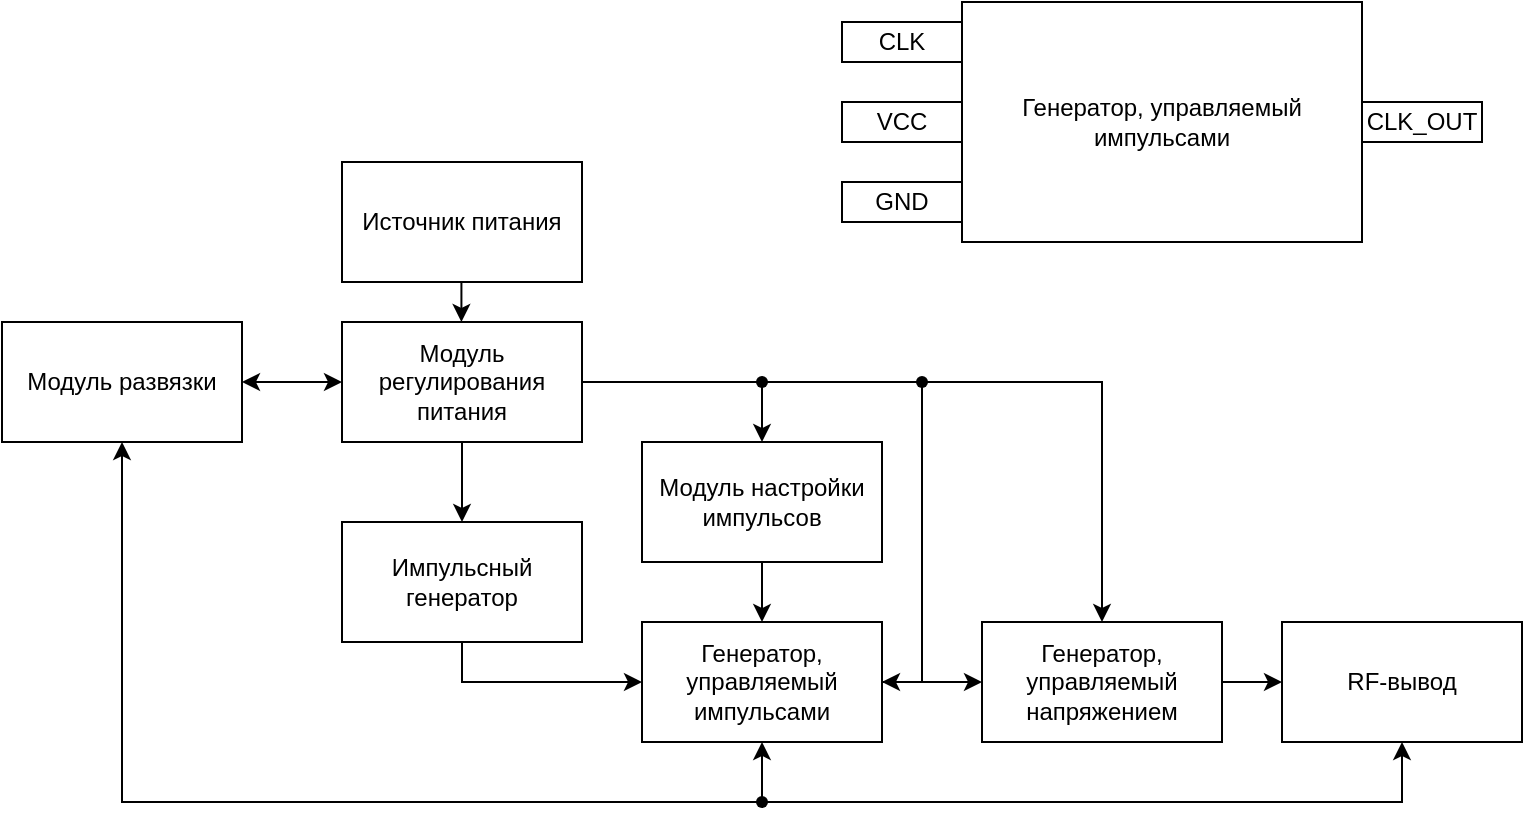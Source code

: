 <mxfile version="24.0.4" type="device">
  <diagram name="Page-1" id="Tm5-Pf5zLw2kzrvyumlG">
    <mxGraphModel dx="819" dy="482" grid="1" gridSize="10" guides="1" tooltips="1" connect="1" arrows="1" fold="1" page="1" pageScale="1" pageWidth="850" pageHeight="1100" math="0" shadow="0">
      <root>
        <mxCell id="0" />
        <mxCell id="1" parent="0" />
        <mxCell id="Ixpic3u72azCKcVnDw46-1" value="Источник питания" style="rounded=0;whiteSpace=wrap;html=1;" parent="1" vertex="1">
          <mxGeometry x="210" y="240" width="120" height="60" as="geometry" />
        </mxCell>
        <mxCell id="Ixpic3u72azCKcVnDw46-2" value="Модуль регулирования питания" style="rounded=0;whiteSpace=wrap;html=1;" parent="1" vertex="1">
          <mxGeometry x="210" y="320" width="120" height="60" as="geometry" />
        </mxCell>
        <mxCell id="Ixpic3u72azCKcVnDw46-3" value="Импульсный генератор" style="rounded=0;whiteSpace=wrap;html=1;" parent="1" vertex="1">
          <mxGeometry x="210" y="420" width="120" height="60" as="geometry" />
        </mxCell>
        <mxCell id="Ixpic3u72azCKcVnDw46-4" value="Генератор, управляемый импульсами" style="rounded=0;whiteSpace=wrap;html=1;" parent="1" vertex="1">
          <mxGeometry x="360" y="470" width="120" height="60" as="geometry" />
        </mxCell>
        <mxCell id="Ixpic3u72azCKcVnDw46-5" value="Генератор, управляемый напряжением" style="rounded=0;whiteSpace=wrap;html=1;" parent="1" vertex="1">
          <mxGeometry x="530" y="470" width="120" height="60" as="geometry" />
        </mxCell>
        <mxCell id="Ixpic3u72azCKcVnDw46-6" value="RF-вывод" style="rounded=0;whiteSpace=wrap;html=1;" parent="1" vertex="1">
          <mxGeometry x="680" y="470" width="120" height="60" as="geometry" />
        </mxCell>
        <mxCell id="Ixpic3u72azCKcVnDw46-8" value="" style="endArrow=classic;html=1;rounded=0;" parent="1" edge="1">
          <mxGeometry width="50" height="50" relative="1" as="geometry">
            <mxPoint x="269.71" y="300" as="sourcePoint" />
            <mxPoint x="269.71" y="320" as="targetPoint" />
          </mxGeometry>
        </mxCell>
        <mxCell id="Ixpic3u72azCKcVnDw46-9" value="" style="endArrow=classic;html=1;rounded=0;" parent="1" source="Ixpic3u72azCKcVnDw46-2" target="Ixpic3u72azCKcVnDw46-3" edge="1">
          <mxGeometry width="50" height="50" relative="1" as="geometry">
            <mxPoint x="269.71" y="380" as="sourcePoint" />
            <mxPoint x="269.71" y="400" as="targetPoint" />
          </mxGeometry>
        </mxCell>
        <mxCell id="Ixpic3u72azCKcVnDw46-10" value="" style="endArrow=classic;html=1;rounded=0;" parent="1" source="Ixpic3u72azCKcVnDw46-3" edge="1" target="Ixpic3u72azCKcVnDw46-4">
          <mxGeometry width="50" height="50" relative="1" as="geometry">
            <mxPoint x="269.71" y="460" as="sourcePoint" />
            <mxPoint x="360" y="510" as="targetPoint" />
            <Array as="points">
              <mxPoint x="270" y="500" />
            </Array>
          </mxGeometry>
        </mxCell>
        <mxCell id="Ixpic3u72azCKcVnDw46-11" value="" style="endArrow=classic;html=1;rounded=0;" parent="1" edge="1" target="Ixpic3u72azCKcVnDw46-5" source="Ixpic3u72azCKcVnDw46-4">
          <mxGeometry width="50" height="50" relative="1" as="geometry">
            <mxPoint x="480" y="520" as="sourcePoint" />
            <mxPoint x="530" y="520" as="targetPoint" />
          </mxGeometry>
        </mxCell>
        <mxCell id="Ixpic3u72azCKcVnDw46-12" value="" style="endArrow=classic;html=1;rounded=0;" parent="1" source="Ixpic3u72azCKcVnDw46-5" target="Ixpic3u72azCKcVnDw46-6" edge="1">
          <mxGeometry width="50" height="50" relative="1" as="geometry">
            <mxPoint x="429.71" y="550" as="sourcePoint" />
            <mxPoint x="429.71" y="570" as="targetPoint" />
          </mxGeometry>
        </mxCell>
        <mxCell id="Ixpic3u72azCKcVnDw46-14" value="" style="endArrow=classic;html=1;rounded=0;" parent="1" source="Ixpic3u72azCKcVnDw46-2" target="Ixpic3u72azCKcVnDw46-5" edge="1">
          <mxGeometry width="50" height="50" relative="1" as="geometry">
            <mxPoint x="440" y="640" as="sourcePoint" />
            <mxPoint x="600" y="460" as="targetPoint" />
            <Array as="points">
              <mxPoint x="590" y="350" />
            </Array>
          </mxGeometry>
        </mxCell>
        <mxCell id="eTzenVOBAnORxnCVNSbF-1" value="Модуль настройки импульсов" style="rounded=0;whiteSpace=wrap;html=1;" parent="1" vertex="1">
          <mxGeometry x="360" y="380" width="120" height="60" as="geometry" />
        </mxCell>
        <mxCell id="eTzenVOBAnORxnCVNSbF-2" value="" style="endArrow=classic;html=1;rounded=0;" parent="1" target="eTzenVOBAnORxnCVNSbF-1" edge="1">
          <mxGeometry width="50" height="50" relative="1" as="geometry">
            <mxPoint x="420" y="350" as="sourcePoint" />
            <mxPoint x="280" y="410" as="targetPoint" />
          </mxGeometry>
        </mxCell>
        <mxCell id="eTzenVOBAnORxnCVNSbF-3" value="" style="endArrow=classic;html=1;rounded=0;" parent="1" source="eTzenVOBAnORxnCVNSbF-1" target="Ixpic3u72azCKcVnDw46-4" edge="1">
          <mxGeometry width="50" height="50" relative="1" as="geometry">
            <mxPoint x="340" y="440" as="sourcePoint" />
            <mxPoint x="370" y="440" as="targetPoint" />
          </mxGeometry>
        </mxCell>
        <mxCell id="eTzenVOBAnORxnCVNSbF-4" value="" style="shape=waypoint;sketch=0;fillStyle=solid;size=6;pointerEvents=1;points=[];fillColor=none;resizable=0;rotatable=0;perimeter=centerPerimeter;snapToPoint=1;" parent="1" vertex="1">
          <mxGeometry x="410" y="340" width="20" height="20" as="geometry" />
        </mxCell>
        <mxCell id="eTzenVOBAnORxnCVNSbF-6" value="Модуль развязки" style="rounded=0;whiteSpace=wrap;html=1;" parent="1" vertex="1">
          <mxGeometry x="40" y="320" width="120" height="60" as="geometry" />
        </mxCell>
        <mxCell id="fUs4ckd4rYzqVD1drYtA-2" value="" style="endArrow=classic;startArrow=classic;html=1;rounded=0;" parent="1" source="eTzenVOBAnORxnCVNSbF-6" target="Ixpic3u72azCKcVnDw46-2" edge="1">
          <mxGeometry width="50" height="50" relative="1" as="geometry">
            <mxPoint x="100" y="450" as="sourcePoint" />
            <mxPoint x="150" y="400" as="targetPoint" />
          </mxGeometry>
        </mxCell>
        <mxCell id="fUs4ckd4rYzqVD1drYtA-3" value="" style="endArrow=classic;startArrow=classic;html=1;rounded=0;" parent="1" source="Ixpic3u72azCKcVnDw46-4" target="eTzenVOBAnORxnCVNSbF-6" edge="1">
          <mxGeometry width="50" height="50" relative="1" as="geometry">
            <mxPoint x="50" y="480" as="sourcePoint" />
            <mxPoint x="100" y="430" as="targetPoint" />
            <Array as="points">
              <mxPoint x="420" y="560" />
              <mxPoint x="100" y="560" />
            </Array>
          </mxGeometry>
        </mxCell>
        <mxCell id="fUs4ckd4rYzqVD1drYtA-5" value="" style="endArrow=classic;html=1;rounded=0;" parent="1" edge="1" target="Ixpic3u72azCKcVnDw46-4">
          <mxGeometry width="50" height="50" relative="1" as="geometry">
            <mxPoint x="500" y="350" as="sourcePoint" />
            <mxPoint x="480" y="500" as="targetPoint" />
            <Array as="points">
              <mxPoint x="500" y="500" />
            </Array>
          </mxGeometry>
        </mxCell>
        <mxCell id="fUs4ckd4rYzqVD1drYtA-6" value="" style="shape=waypoint;sketch=0;fillStyle=solid;size=6;pointerEvents=1;points=[];fillColor=none;resizable=0;rotatable=0;perimeter=centerPerimeter;snapToPoint=1;" parent="1" vertex="1">
          <mxGeometry x="490" y="340" width="20" height="20" as="geometry" />
        </mxCell>
        <mxCell id="fUs4ckd4rYzqVD1drYtA-7" value="" style="endArrow=classic;html=1;rounded=0;entryX=0.5;entryY=1;entryDx=0;entryDy=0;" parent="1" target="Ixpic3u72azCKcVnDw46-6" edge="1">
          <mxGeometry width="50" height="50" relative="1" as="geometry">
            <mxPoint x="420" y="560" as="sourcePoint" />
            <mxPoint x="490" y="510" as="targetPoint" />
            <Array as="points">
              <mxPoint x="740" y="560" />
            </Array>
          </mxGeometry>
        </mxCell>
        <mxCell id="fUs4ckd4rYzqVD1drYtA-8" value="" style="shape=waypoint;sketch=0;fillStyle=solid;size=6;pointerEvents=1;points=[];fillColor=none;resizable=0;rotatable=0;perimeter=centerPerimeter;snapToPoint=1;" parent="1" vertex="1">
          <mxGeometry x="410" y="550" width="20" height="20" as="geometry" />
        </mxCell>
        <mxCell id="fUs4ckd4rYzqVD1drYtA-9" value="Генератор, управляемый импульсами" style="rounded=0;whiteSpace=wrap;html=1;" parent="1" vertex="1">
          <mxGeometry x="520" y="160" width="200" height="120" as="geometry" />
        </mxCell>
        <mxCell id="fUs4ckd4rYzqVD1drYtA-10" value="CLK" style="rounded=0;whiteSpace=wrap;html=1;" parent="1" vertex="1">
          <mxGeometry x="460" y="170" width="60" height="20" as="geometry" />
        </mxCell>
        <mxCell id="fUs4ckd4rYzqVD1drYtA-11" value="VCC" style="rounded=0;whiteSpace=wrap;html=1;" parent="1" vertex="1">
          <mxGeometry x="460" y="210" width="60" height="20" as="geometry" />
        </mxCell>
        <mxCell id="fUs4ckd4rYzqVD1drYtA-12" value="CLK_OUT" style="rounded=0;whiteSpace=wrap;html=1;" parent="1" vertex="1">
          <mxGeometry x="720" y="210" width="60" height="20" as="geometry" />
        </mxCell>
        <mxCell id="fUs4ckd4rYzqVD1drYtA-13" value="GND" style="rounded=0;whiteSpace=wrap;html=1;" parent="1" vertex="1">
          <mxGeometry x="460" y="250" width="60" height="20" as="geometry" />
        </mxCell>
      </root>
    </mxGraphModel>
  </diagram>
</mxfile>
